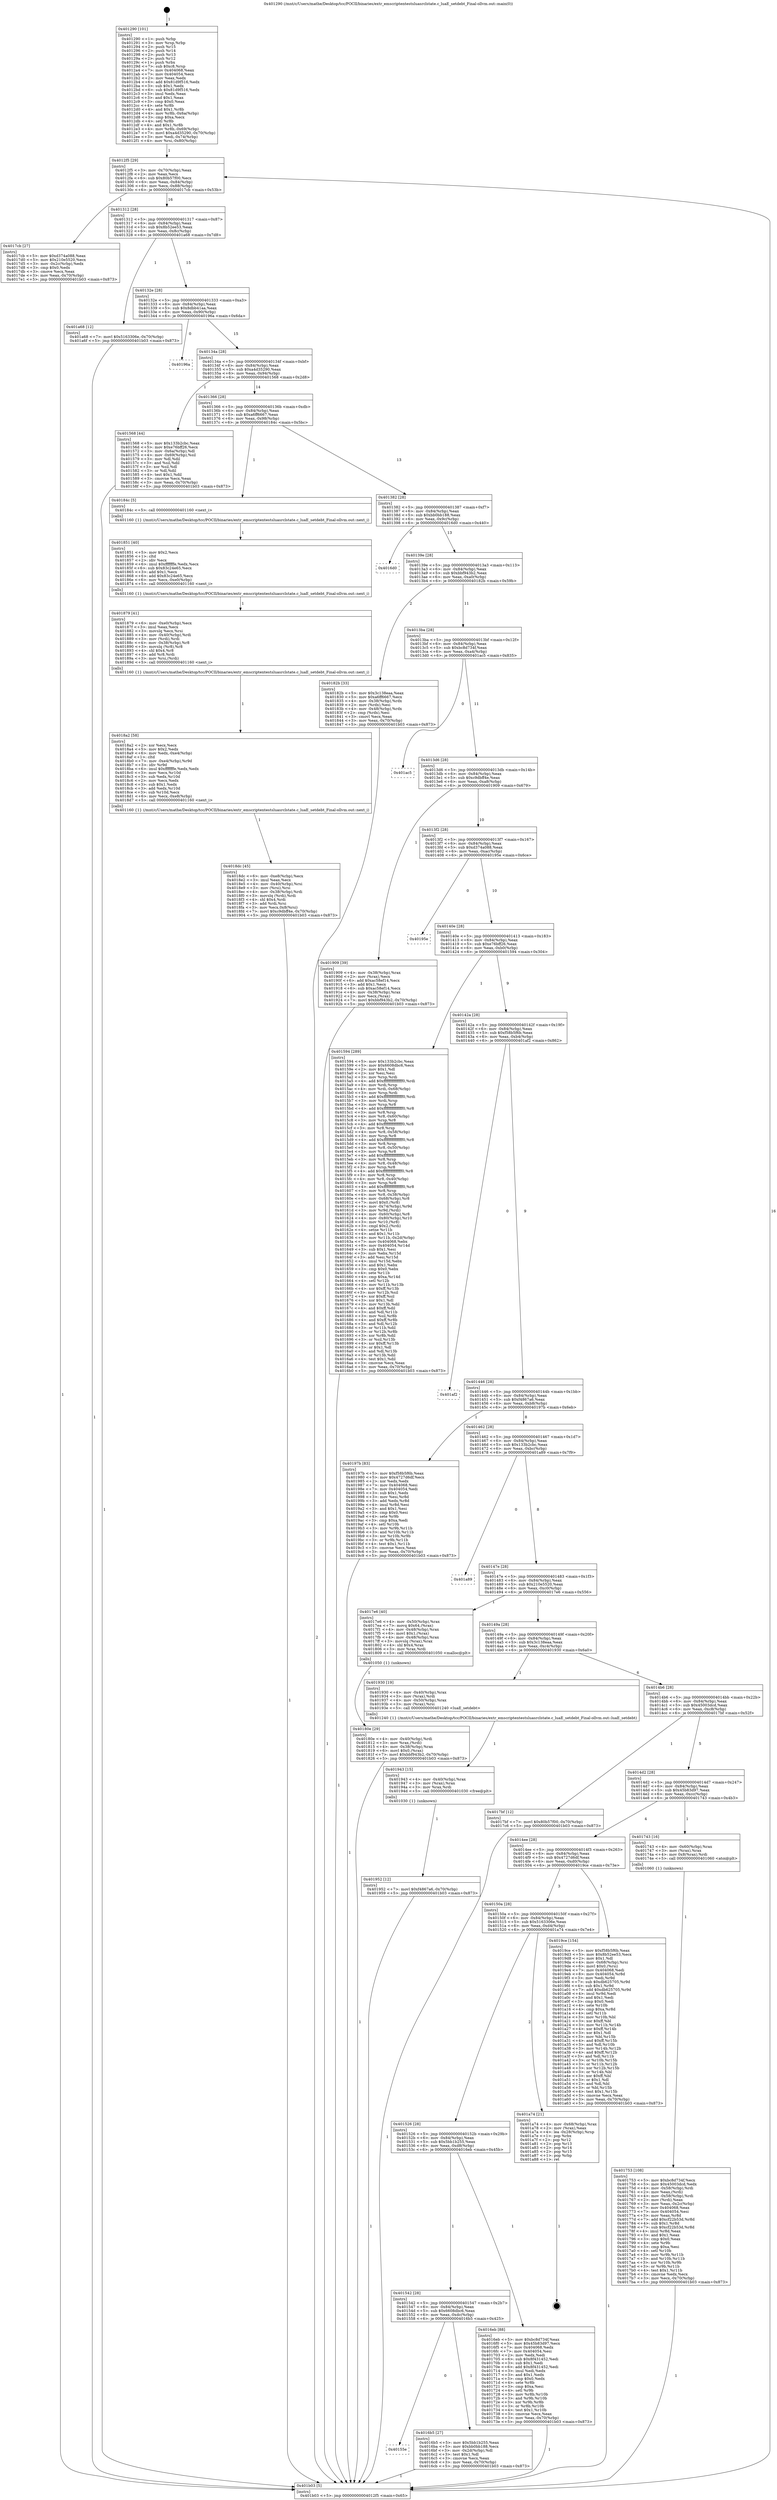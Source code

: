 digraph "0x401290" {
  label = "0x401290 (/mnt/c/Users/mathe/Desktop/tcc/POCII/binaries/extr_emscriptentestsluasrclstate.c_luaE_setdebt_Final-ollvm.out::main(0))"
  labelloc = "t"
  node[shape=record]

  Entry [label="",width=0.3,height=0.3,shape=circle,fillcolor=black,style=filled]
  "0x4012f5" [label="{
     0x4012f5 [29]\l
     | [instrs]\l
     &nbsp;&nbsp;0x4012f5 \<+3\>: mov -0x70(%rbp),%eax\l
     &nbsp;&nbsp;0x4012f8 \<+2\>: mov %eax,%ecx\l
     &nbsp;&nbsp;0x4012fa \<+6\>: sub $0x80b57f00,%ecx\l
     &nbsp;&nbsp;0x401300 \<+6\>: mov %eax,-0x84(%rbp)\l
     &nbsp;&nbsp;0x401306 \<+6\>: mov %ecx,-0x88(%rbp)\l
     &nbsp;&nbsp;0x40130c \<+6\>: je 00000000004017cb \<main+0x53b\>\l
  }"]
  "0x4017cb" [label="{
     0x4017cb [27]\l
     | [instrs]\l
     &nbsp;&nbsp;0x4017cb \<+5\>: mov $0xd374a088,%eax\l
     &nbsp;&nbsp;0x4017d0 \<+5\>: mov $0x210e5520,%ecx\l
     &nbsp;&nbsp;0x4017d5 \<+3\>: mov -0x2c(%rbp),%edx\l
     &nbsp;&nbsp;0x4017d8 \<+3\>: cmp $0x0,%edx\l
     &nbsp;&nbsp;0x4017db \<+3\>: cmove %ecx,%eax\l
     &nbsp;&nbsp;0x4017de \<+3\>: mov %eax,-0x70(%rbp)\l
     &nbsp;&nbsp;0x4017e1 \<+5\>: jmp 0000000000401b03 \<main+0x873\>\l
  }"]
  "0x401312" [label="{
     0x401312 [28]\l
     | [instrs]\l
     &nbsp;&nbsp;0x401312 \<+5\>: jmp 0000000000401317 \<main+0x87\>\l
     &nbsp;&nbsp;0x401317 \<+6\>: mov -0x84(%rbp),%eax\l
     &nbsp;&nbsp;0x40131d \<+5\>: sub $0x8b52ee53,%eax\l
     &nbsp;&nbsp;0x401322 \<+6\>: mov %eax,-0x8c(%rbp)\l
     &nbsp;&nbsp;0x401328 \<+6\>: je 0000000000401a68 \<main+0x7d8\>\l
  }"]
  Exit [label="",width=0.3,height=0.3,shape=circle,fillcolor=black,style=filled,peripheries=2]
  "0x401a68" [label="{
     0x401a68 [12]\l
     | [instrs]\l
     &nbsp;&nbsp;0x401a68 \<+7\>: movl $0x5163306e,-0x70(%rbp)\l
     &nbsp;&nbsp;0x401a6f \<+5\>: jmp 0000000000401b03 \<main+0x873\>\l
  }"]
  "0x40132e" [label="{
     0x40132e [28]\l
     | [instrs]\l
     &nbsp;&nbsp;0x40132e \<+5\>: jmp 0000000000401333 \<main+0xa3\>\l
     &nbsp;&nbsp;0x401333 \<+6\>: mov -0x84(%rbp),%eax\l
     &nbsp;&nbsp;0x401339 \<+5\>: sub $0x8dbb41aa,%eax\l
     &nbsp;&nbsp;0x40133e \<+6\>: mov %eax,-0x90(%rbp)\l
     &nbsp;&nbsp;0x401344 \<+6\>: je 000000000040196a \<main+0x6da\>\l
  }"]
  "0x401952" [label="{
     0x401952 [12]\l
     | [instrs]\l
     &nbsp;&nbsp;0x401952 \<+7\>: movl $0xf4867a6,-0x70(%rbp)\l
     &nbsp;&nbsp;0x401959 \<+5\>: jmp 0000000000401b03 \<main+0x873\>\l
  }"]
  "0x40196a" [label="{
     0x40196a\l
  }", style=dashed]
  "0x40134a" [label="{
     0x40134a [28]\l
     | [instrs]\l
     &nbsp;&nbsp;0x40134a \<+5\>: jmp 000000000040134f \<main+0xbf\>\l
     &nbsp;&nbsp;0x40134f \<+6\>: mov -0x84(%rbp),%eax\l
     &nbsp;&nbsp;0x401355 \<+5\>: sub $0xa4d35290,%eax\l
     &nbsp;&nbsp;0x40135a \<+6\>: mov %eax,-0x94(%rbp)\l
     &nbsp;&nbsp;0x401360 \<+6\>: je 0000000000401568 \<main+0x2d8\>\l
  }"]
  "0x401943" [label="{
     0x401943 [15]\l
     | [instrs]\l
     &nbsp;&nbsp;0x401943 \<+4\>: mov -0x40(%rbp),%rax\l
     &nbsp;&nbsp;0x401947 \<+3\>: mov (%rax),%rax\l
     &nbsp;&nbsp;0x40194a \<+3\>: mov %rax,%rdi\l
     &nbsp;&nbsp;0x40194d \<+5\>: call 0000000000401030 \<free@plt\>\l
     | [calls]\l
     &nbsp;&nbsp;0x401030 \{1\} (unknown)\l
  }"]
  "0x401568" [label="{
     0x401568 [44]\l
     | [instrs]\l
     &nbsp;&nbsp;0x401568 \<+5\>: mov $0x133b2cbc,%eax\l
     &nbsp;&nbsp;0x40156d \<+5\>: mov $0xe76bff26,%ecx\l
     &nbsp;&nbsp;0x401572 \<+3\>: mov -0x6a(%rbp),%dl\l
     &nbsp;&nbsp;0x401575 \<+4\>: mov -0x69(%rbp),%sil\l
     &nbsp;&nbsp;0x401579 \<+3\>: mov %dl,%dil\l
     &nbsp;&nbsp;0x40157c \<+3\>: and %sil,%dil\l
     &nbsp;&nbsp;0x40157f \<+3\>: xor %sil,%dl\l
     &nbsp;&nbsp;0x401582 \<+3\>: or %dl,%dil\l
     &nbsp;&nbsp;0x401585 \<+4\>: test $0x1,%dil\l
     &nbsp;&nbsp;0x401589 \<+3\>: cmovne %ecx,%eax\l
     &nbsp;&nbsp;0x40158c \<+3\>: mov %eax,-0x70(%rbp)\l
     &nbsp;&nbsp;0x40158f \<+5\>: jmp 0000000000401b03 \<main+0x873\>\l
  }"]
  "0x401366" [label="{
     0x401366 [28]\l
     | [instrs]\l
     &nbsp;&nbsp;0x401366 \<+5\>: jmp 000000000040136b \<main+0xdb\>\l
     &nbsp;&nbsp;0x40136b \<+6\>: mov -0x84(%rbp),%eax\l
     &nbsp;&nbsp;0x401371 \<+5\>: sub $0xa6ff6667,%eax\l
     &nbsp;&nbsp;0x401376 \<+6\>: mov %eax,-0x98(%rbp)\l
     &nbsp;&nbsp;0x40137c \<+6\>: je 000000000040184c \<main+0x5bc\>\l
  }"]
  "0x401b03" [label="{
     0x401b03 [5]\l
     | [instrs]\l
     &nbsp;&nbsp;0x401b03 \<+5\>: jmp 00000000004012f5 \<main+0x65\>\l
  }"]
  "0x401290" [label="{
     0x401290 [101]\l
     | [instrs]\l
     &nbsp;&nbsp;0x401290 \<+1\>: push %rbp\l
     &nbsp;&nbsp;0x401291 \<+3\>: mov %rsp,%rbp\l
     &nbsp;&nbsp;0x401294 \<+2\>: push %r15\l
     &nbsp;&nbsp;0x401296 \<+2\>: push %r14\l
     &nbsp;&nbsp;0x401298 \<+2\>: push %r13\l
     &nbsp;&nbsp;0x40129a \<+2\>: push %r12\l
     &nbsp;&nbsp;0x40129c \<+1\>: push %rbx\l
     &nbsp;&nbsp;0x40129d \<+7\>: sub $0xc8,%rsp\l
     &nbsp;&nbsp;0x4012a4 \<+7\>: mov 0x404068,%eax\l
     &nbsp;&nbsp;0x4012ab \<+7\>: mov 0x404054,%ecx\l
     &nbsp;&nbsp;0x4012b2 \<+2\>: mov %eax,%edx\l
     &nbsp;&nbsp;0x4012b4 \<+6\>: add $0x81d9f516,%edx\l
     &nbsp;&nbsp;0x4012ba \<+3\>: sub $0x1,%edx\l
     &nbsp;&nbsp;0x4012bd \<+6\>: sub $0x81d9f516,%edx\l
     &nbsp;&nbsp;0x4012c3 \<+3\>: imul %edx,%eax\l
     &nbsp;&nbsp;0x4012c6 \<+3\>: and $0x1,%eax\l
     &nbsp;&nbsp;0x4012c9 \<+3\>: cmp $0x0,%eax\l
     &nbsp;&nbsp;0x4012cc \<+4\>: sete %r8b\l
     &nbsp;&nbsp;0x4012d0 \<+4\>: and $0x1,%r8b\l
     &nbsp;&nbsp;0x4012d4 \<+4\>: mov %r8b,-0x6a(%rbp)\l
     &nbsp;&nbsp;0x4012d8 \<+3\>: cmp $0xa,%ecx\l
     &nbsp;&nbsp;0x4012db \<+4\>: setl %r8b\l
     &nbsp;&nbsp;0x4012df \<+4\>: and $0x1,%r8b\l
     &nbsp;&nbsp;0x4012e3 \<+4\>: mov %r8b,-0x69(%rbp)\l
     &nbsp;&nbsp;0x4012e7 \<+7\>: movl $0xa4d35290,-0x70(%rbp)\l
     &nbsp;&nbsp;0x4012ee \<+3\>: mov %edi,-0x74(%rbp)\l
     &nbsp;&nbsp;0x4012f1 \<+4\>: mov %rsi,-0x80(%rbp)\l
  }"]
  "0x4018dc" [label="{
     0x4018dc [45]\l
     | [instrs]\l
     &nbsp;&nbsp;0x4018dc \<+6\>: mov -0xe8(%rbp),%ecx\l
     &nbsp;&nbsp;0x4018e2 \<+3\>: imul %eax,%ecx\l
     &nbsp;&nbsp;0x4018e5 \<+4\>: mov -0x40(%rbp),%rsi\l
     &nbsp;&nbsp;0x4018e9 \<+3\>: mov (%rsi),%rsi\l
     &nbsp;&nbsp;0x4018ec \<+4\>: mov -0x38(%rbp),%rdi\l
     &nbsp;&nbsp;0x4018f0 \<+3\>: movslq (%rdi),%rdi\l
     &nbsp;&nbsp;0x4018f3 \<+4\>: shl $0x4,%rdi\l
     &nbsp;&nbsp;0x4018f7 \<+3\>: add %rdi,%rsi\l
     &nbsp;&nbsp;0x4018fa \<+3\>: mov %ecx,0x8(%rsi)\l
     &nbsp;&nbsp;0x4018fd \<+7\>: movl $0xc9dbff4e,-0x70(%rbp)\l
     &nbsp;&nbsp;0x401904 \<+5\>: jmp 0000000000401b03 \<main+0x873\>\l
  }"]
  "0x40184c" [label="{
     0x40184c [5]\l
     | [instrs]\l
     &nbsp;&nbsp;0x40184c \<+5\>: call 0000000000401160 \<next_i\>\l
     | [calls]\l
     &nbsp;&nbsp;0x401160 \{1\} (/mnt/c/Users/mathe/Desktop/tcc/POCII/binaries/extr_emscriptentestsluasrclstate.c_luaE_setdebt_Final-ollvm.out::next_i)\l
  }"]
  "0x401382" [label="{
     0x401382 [28]\l
     | [instrs]\l
     &nbsp;&nbsp;0x401382 \<+5\>: jmp 0000000000401387 \<main+0xf7\>\l
     &nbsp;&nbsp;0x401387 \<+6\>: mov -0x84(%rbp),%eax\l
     &nbsp;&nbsp;0x40138d \<+5\>: sub $0xbb0bb188,%eax\l
     &nbsp;&nbsp;0x401392 \<+6\>: mov %eax,-0x9c(%rbp)\l
     &nbsp;&nbsp;0x401398 \<+6\>: je 00000000004016d0 \<main+0x440\>\l
  }"]
  "0x4018a2" [label="{
     0x4018a2 [58]\l
     | [instrs]\l
     &nbsp;&nbsp;0x4018a2 \<+2\>: xor %ecx,%ecx\l
     &nbsp;&nbsp;0x4018a4 \<+5\>: mov $0x2,%edx\l
     &nbsp;&nbsp;0x4018a9 \<+6\>: mov %edx,-0xe4(%rbp)\l
     &nbsp;&nbsp;0x4018af \<+1\>: cltd\l
     &nbsp;&nbsp;0x4018b0 \<+7\>: mov -0xe4(%rbp),%r9d\l
     &nbsp;&nbsp;0x4018b7 \<+3\>: idiv %r9d\l
     &nbsp;&nbsp;0x4018ba \<+6\>: imul $0xfffffffe,%edx,%edx\l
     &nbsp;&nbsp;0x4018c0 \<+3\>: mov %ecx,%r10d\l
     &nbsp;&nbsp;0x4018c3 \<+3\>: sub %edx,%r10d\l
     &nbsp;&nbsp;0x4018c6 \<+2\>: mov %ecx,%edx\l
     &nbsp;&nbsp;0x4018c8 \<+3\>: sub $0x1,%edx\l
     &nbsp;&nbsp;0x4018cb \<+3\>: add %edx,%r10d\l
     &nbsp;&nbsp;0x4018ce \<+3\>: sub %r10d,%ecx\l
     &nbsp;&nbsp;0x4018d1 \<+6\>: mov %ecx,-0xe8(%rbp)\l
     &nbsp;&nbsp;0x4018d7 \<+5\>: call 0000000000401160 \<next_i\>\l
     | [calls]\l
     &nbsp;&nbsp;0x401160 \{1\} (/mnt/c/Users/mathe/Desktop/tcc/POCII/binaries/extr_emscriptentestsluasrclstate.c_luaE_setdebt_Final-ollvm.out::next_i)\l
  }"]
  "0x4016d0" [label="{
     0x4016d0\l
  }", style=dashed]
  "0x40139e" [label="{
     0x40139e [28]\l
     | [instrs]\l
     &nbsp;&nbsp;0x40139e \<+5\>: jmp 00000000004013a3 \<main+0x113\>\l
     &nbsp;&nbsp;0x4013a3 \<+6\>: mov -0x84(%rbp),%eax\l
     &nbsp;&nbsp;0x4013a9 \<+5\>: sub $0xbbf943b2,%eax\l
     &nbsp;&nbsp;0x4013ae \<+6\>: mov %eax,-0xa0(%rbp)\l
     &nbsp;&nbsp;0x4013b4 \<+6\>: je 000000000040182b \<main+0x59b\>\l
  }"]
  "0x401879" [label="{
     0x401879 [41]\l
     | [instrs]\l
     &nbsp;&nbsp;0x401879 \<+6\>: mov -0xe0(%rbp),%ecx\l
     &nbsp;&nbsp;0x40187f \<+3\>: imul %eax,%ecx\l
     &nbsp;&nbsp;0x401882 \<+3\>: movslq %ecx,%rsi\l
     &nbsp;&nbsp;0x401885 \<+4\>: mov -0x40(%rbp),%rdi\l
     &nbsp;&nbsp;0x401889 \<+3\>: mov (%rdi),%rdi\l
     &nbsp;&nbsp;0x40188c \<+4\>: mov -0x38(%rbp),%r8\l
     &nbsp;&nbsp;0x401890 \<+3\>: movslq (%r8),%r8\l
     &nbsp;&nbsp;0x401893 \<+4\>: shl $0x4,%r8\l
     &nbsp;&nbsp;0x401897 \<+3\>: add %r8,%rdi\l
     &nbsp;&nbsp;0x40189a \<+3\>: mov %rsi,(%rdi)\l
     &nbsp;&nbsp;0x40189d \<+5\>: call 0000000000401160 \<next_i\>\l
     | [calls]\l
     &nbsp;&nbsp;0x401160 \{1\} (/mnt/c/Users/mathe/Desktop/tcc/POCII/binaries/extr_emscriptentestsluasrclstate.c_luaE_setdebt_Final-ollvm.out::next_i)\l
  }"]
  "0x40182b" [label="{
     0x40182b [33]\l
     | [instrs]\l
     &nbsp;&nbsp;0x40182b \<+5\>: mov $0x3c138eaa,%eax\l
     &nbsp;&nbsp;0x401830 \<+5\>: mov $0xa6ff6667,%ecx\l
     &nbsp;&nbsp;0x401835 \<+4\>: mov -0x38(%rbp),%rdx\l
     &nbsp;&nbsp;0x401839 \<+2\>: mov (%rdx),%esi\l
     &nbsp;&nbsp;0x40183b \<+4\>: mov -0x48(%rbp),%rdx\l
     &nbsp;&nbsp;0x40183f \<+2\>: cmp (%rdx),%esi\l
     &nbsp;&nbsp;0x401841 \<+3\>: cmovl %ecx,%eax\l
     &nbsp;&nbsp;0x401844 \<+3\>: mov %eax,-0x70(%rbp)\l
     &nbsp;&nbsp;0x401847 \<+5\>: jmp 0000000000401b03 \<main+0x873\>\l
  }"]
  "0x4013ba" [label="{
     0x4013ba [28]\l
     | [instrs]\l
     &nbsp;&nbsp;0x4013ba \<+5\>: jmp 00000000004013bf \<main+0x12f\>\l
     &nbsp;&nbsp;0x4013bf \<+6\>: mov -0x84(%rbp),%eax\l
     &nbsp;&nbsp;0x4013c5 \<+5\>: sub $0xbc8d734f,%eax\l
     &nbsp;&nbsp;0x4013ca \<+6\>: mov %eax,-0xa4(%rbp)\l
     &nbsp;&nbsp;0x4013d0 \<+6\>: je 0000000000401ac5 \<main+0x835\>\l
  }"]
  "0x401851" [label="{
     0x401851 [40]\l
     | [instrs]\l
     &nbsp;&nbsp;0x401851 \<+5\>: mov $0x2,%ecx\l
     &nbsp;&nbsp;0x401856 \<+1\>: cltd\l
     &nbsp;&nbsp;0x401857 \<+2\>: idiv %ecx\l
     &nbsp;&nbsp;0x401859 \<+6\>: imul $0xfffffffe,%edx,%ecx\l
     &nbsp;&nbsp;0x40185f \<+6\>: sub $0x83c24e65,%ecx\l
     &nbsp;&nbsp;0x401865 \<+3\>: add $0x1,%ecx\l
     &nbsp;&nbsp;0x401868 \<+6\>: add $0x83c24e65,%ecx\l
     &nbsp;&nbsp;0x40186e \<+6\>: mov %ecx,-0xe0(%rbp)\l
     &nbsp;&nbsp;0x401874 \<+5\>: call 0000000000401160 \<next_i\>\l
     | [calls]\l
     &nbsp;&nbsp;0x401160 \{1\} (/mnt/c/Users/mathe/Desktop/tcc/POCII/binaries/extr_emscriptentestsluasrclstate.c_luaE_setdebt_Final-ollvm.out::next_i)\l
  }"]
  "0x401ac5" [label="{
     0x401ac5\l
  }", style=dashed]
  "0x4013d6" [label="{
     0x4013d6 [28]\l
     | [instrs]\l
     &nbsp;&nbsp;0x4013d6 \<+5\>: jmp 00000000004013db \<main+0x14b\>\l
     &nbsp;&nbsp;0x4013db \<+6\>: mov -0x84(%rbp),%eax\l
     &nbsp;&nbsp;0x4013e1 \<+5\>: sub $0xc9dbff4e,%eax\l
     &nbsp;&nbsp;0x4013e6 \<+6\>: mov %eax,-0xa8(%rbp)\l
     &nbsp;&nbsp;0x4013ec \<+6\>: je 0000000000401909 \<main+0x679\>\l
  }"]
  "0x40180e" [label="{
     0x40180e [29]\l
     | [instrs]\l
     &nbsp;&nbsp;0x40180e \<+4\>: mov -0x40(%rbp),%rdi\l
     &nbsp;&nbsp;0x401812 \<+3\>: mov %rax,(%rdi)\l
     &nbsp;&nbsp;0x401815 \<+4\>: mov -0x38(%rbp),%rax\l
     &nbsp;&nbsp;0x401819 \<+6\>: movl $0x0,(%rax)\l
     &nbsp;&nbsp;0x40181f \<+7\>: movl $0xbbf943b2,-0x70(%rbp)\l
     &nbsp;&nbsp;0x401826 \<+5\>: jmp 0000000000401b03 \<main+0x873\>\l
  }"]
  "0x401909" [label="{
     0x401909 [39]\l
     | [instrs]\l
     &nbsp;&nbsp;0x401909 \<+4\>: mov -0x38(%rbp),%rax\l
     &nbsp;&nbsp;0x40190d \<+2\>: mov (%rax),%ecx\l
     &nbsp;&nbsp;0x40190f \<+6\>: add $0xac58ef14,%ecx\l
     &nbsp;&nbsp;0x401915 \<+3\>: add $0x1,%ecx\l
     &nbsp;&nbsp;0x401918 \<+6\>: sub $0xac58ef14,%ecx\l
     &nbsp;&nbsp;0x40191e \<+4\>: mov -0x38(%rbp),%rax\l
     &nbsp;&nbsp;0x401922 \<+2\>: mov %ecx,(%rax)\l
     &nbsp;&nbsp;0x401924 \<+7\>: movl $0xbbf943b2,-0x70(%rbp)\l
     &nbsp;&nbsp;0x40192b \<+5\>: jmp 0000000000401b03 \<main+0x873\>\l
  }"]
  "0x4013f2" [label="{
     0x4013f2 [28]\l
     | [instrs]\l
     &nbsp;&nbsp;0x4013f2 \<+5\>: jmp 00000000004013f7 \<main+0x167\>\l
     &nbsp;&nbsp;0x4013f7 \<+6\>: mov -0x84(%rbp),%eax\l
     &nbsp;&nbsp;0x4013fd \<+5\>: sub $0xd374a088,%eax\l
     &nbsp;&nbsp;0x401402 \<+6\>: mov %eax,-0xac(%rbp)\l
     &nbsp;&nbsp;0x401408 \<+6\>: je 000000000040195e \<main+0x6ce\>\l
  }"]
  "0x401753" [label="{
     0x401753 [108]\l
     | [instrs]\l
     &nbsp;&nbsp;0x401753 \<+5\>: mov $0xbc8d734f,%ecx\l
     &nbsp;&nbsp;0x401758 \<+5\>: mov $0x45003dcd,%edx\l
     &nbsp;&nbsp;0x40175d \<+4\>: mov -0x58(%rbp),%rdi\l
     &nbsp;&nbsp;0x401761 \<+2\>: mov %eax,(%rdi)\l
     &nbsp;&nbsp;0x401763 \<+4\>: mov -0x58(%rbp),%rdi\l
     &nbsp;&nbsp;0x401767 \<+2\>: mov (%rdi),%eax\l
     &nbsp;&nbsp;0x401769 \<+3\>: mov %eax,-0x2c(%rbp)\l
     &nbsp;&nbsp;0x40176c \<+7\>: mov 0x404068,%eax\l
     &nbsp;&nbsp;0x401773 \<+7\>: mov 0x404054,%esi\l
     &nbsp;&nbsp;0x40177a \<+3\>: mov %eax,%r8d\l
     &nbsp;&nbsp;0x40177d \<+7\>: add $0xcf22b53d,%r8d\l
     &nbsp;&nbsp;0x401784 \<+4\>: sub $0x1,%r8d\l
     &nbsp;&nbsp;0x401788 \<+7\>: sub $0xcf22b53d,%r8d\l
     &nbsp;&nbsp;0x40178f \<+4\>: imul %r8d,%eax\l
     &nbsp;&nbsp;0x401793 \<+3\>: and $0x1,%eax\l
     &nbsp;&nbsp;0x401796 \<+3\>: cmp $0x0,%eax\l
     &nbsp;&nbsp;0x401799 \<+4\>: sete %r9b\l
     &nbsp;&nbsp;0x40179d \<+3\>: cmp $0xa,%esi\l
     &nbsp;&nbsp;0x4017a0 \<+4\>: setl %r10b\l
     &nbsp;&nbsp;0x4017a4 \<+3\>: mov %r9b,%r11b\l
     &nbsp;&nbsp;0x4017a7 \<+3\>: and %r10b,%r11b\l
     &nbsp;&nbsp;0x4017aa \<+3\>: xor %r10b,%r9b\l
     &nbsp;&nbsp;0x4017ad \<+3\>: or %r9b,%r11b\l
     &nbsp;&nbsp;0x4017b0 \<+4\>: test $0x1,%r11b\l
     &nbsp;&nbsp;0x4017b4 \<+3\>: cmovne %edx,%ecx\l
     &nbsp;&nbsp;0x4017b7 \<+3\>: mov %ecx,-0x70(%rbp)\l
     &nbsp;&nbsp;0x4017ba \<+5\>: jmp 0000000000401b03 \<main+0x873\>\l
  }"]
  "0x40195e" [label="{
     0x40195e\l
  }", style=dashed]
  "0x40140e" [label="{
     0x40140e [28]\l
     | [instrs]\l
     &nbsp;&nbsp;0x40140e \<+5\>: jmp 0000000000401413 \<main+0x183\>\l
     &nbsp;&nbsp;0x401413 \<+6\>: mov -0x84(%rbp),%eax\l
     &nbsp;&nbsp;0x401419 \<+5\>: sub $0xe76bff26,%eax\l
     &nbsp;&nbsp;0x40141e \<+6\>: mov %eax,-0xb0(%rbp)\l
     &nbsp;&nbsp;0x401424 \<+6\>: je 0000000000401594 \<main+0x304\>\l
  }"]
  "0x40155e" [label="{
     0x40155e\l
  }", style=dashed]
  "0x401594" [label="{
     0x401594 [289]\l
     | [instrs]\l
     &nbsp;&nbsp;0x401594 \<+5\>: mov $0x133b2cbc,%eax\l
     &nbsp;&nbsp;0x401599 \<+5\>: mov $0x6608dbc6,%ecx\l
     &nbsp;&nbsp;0x40159e \<+2\>: mov $0x1,%dl\l
     &nbsp;&nbsp;0x4015a0 \<+2\>: xor %esi,%esi\l
     &nbsp;&nbsp;0x4015a2 \<+3\>: mov %rsp,%rdi\l
     &nbsp;&nbsp;0x4015a5 \<+4\>: add $0xfffffffffffffff0,%rdi\l
     &nbsp;&nbsp;0x4015a9 \<+3\>: mov %rdi,%rsp\l
     &nbsp;&nbsp;0x4015ac \<+4\>: mov %rdi,-0x68(%rbp)\l
     &nbsp;&nbsp;0x4015b0 \<+3\>: mov %rsp,%rdi\l
     &nbsp;&nbsp;0x4015b3 \<+4\>: add $0xfffffffffffffff0,%rdi\l
     &nbsp;&nbsp;0x4015b7 \<+3\>: mov %rdi,%rsp\l
     &nbsp;&nbsp;0x4015ba \<+3\>: mov %rsp,%r8\l
     &nbsp;&nbsp;0x4015bd \<+4\>: add $0xfffffffffffffff0,%r8\l
     &nbsp;&nbsp;0x4015c1 \<+3\>: mov %r8,%rsp\l
     &nbsp;&nbsp;0x4015c4 \<+4\>: mov %r8,-0x60(%rbp)\l
     &nbsp;&nbsp;0x4015c8 \<+3\>: mov %rsp,%r8\l
     &nbsp;&nbsp;0x4015cb \<+4\>: add $0xfffffffffffffff0,%r8\l
     &nbsp;&nbsp;0x4015cf \<+3\>: mov %r8,%rsp\l
     &nbsp;&nbsp;0x4015d2 \<+4\>: mov %r8,-0x58(%rbp)\l
     &nbsp;&nbsp;0x4015d6 \<+3\>: mov %rsp,%r8\l
     &nbsp;&nbsp;0x4015d9 \<+4\>: add $0xfffffffffffffff0,%r8\l
     &nbsp;&nbsp;0x4015dd \<+3\>: mov %r8,%rsp\l
     &nbsp;&nbsp;0x4015e0 \<+4\>: mov %r8,-0x50(%rbp)\l
     &nbsp;&nbsp;0x4015e4 \<+3\>: mov %rsp,%r8\l
     &nbsp;&nbsp;0x4015e7 \<+4\>: add $0xfffffffffffffff0,%r8\l
     &nbsp;&nbsp;0x4015eb \<+3\>: mov %r8,%rsp\l
     &nbsp;&nbsp;0x4015ee \<+4\>: mov %r8,-0x48(%rbp)\l
     &nbsp;&nbsp;0x4015f2 \<+3\>: mov %rsp,%r8\l
     &nbsp;&nbsp;0x4015f5 \<+4\>: add $0xfffffffffffffff0,%r8\l
     &nbsp;&nbsp;0x4015f9 \<+3\>: mov %r8,%rsp\l
     &nbsp;&nbsp;0x4015fc \<+4\>: mov %r8,-0x40(%rbp)\l
     &nbsp;&nbsp;0x401600 \<+3\>: mov %rsp,%r8\l
     &nbsp;&nbsp;0x401603 \<+4\>: add $0xfffffffffffffff0,%r8\l
     &nbsp;&nbsp;0x401607 \<+3\>: mov %r8,%rsp\l
     &nbsp;&nbsp;0x40160a \<+4\>: mov %r8,-0x38(%rbp)\l
     &nbsp;&nbsp;0x40160e \<+4\>: mov -0x68(%rbp),%r8\l
     &nbsp;&nbsp;0x401612 \<+7\>: movl $0x0,(%r8)\l
     &nbsp;&nbsp;0x401619 \<+4\>: mov -0x74(%rbp),%r9d\l
     &nbsp;&nbsp;0x40161d \<+3\>: mov %r9d,(%rdi)\l
     &nbsp;&nbsp;0x401620 \<+4\>: mov -0x60(%rbp),%r8\l
     &nbsp;&nbsp;0x401624 \<+4\>: mov -0x80(%rbp),%r10\l
     &nbsp;&nbsp;0x401628 \<+3\>: mov %r10,(%r8)\l
     &nbsp;&nbsp;0x40162b \<+3\>: cmpl $0x2,(%rdi)\l
     &nbsp;&nbsp;0x40162e \<+4\>: setne %r11b\l
     &nbsp;&nbsp;0x401632 \<+4\>: and $0x1,%r11b\l
     &nbsp;&nbsp;0x401636 \<+4\>: mov %r11b,-0x2d(%rbp)\l
     &nbsp;&nbsp;0x40163a \<+7\>: mov 0x404068,%ebx\l
     &nbsp;&nbsp;0x401641 \<+8\>: mov 0x404054,%r14d\l
     &nbsp;&nbsp;0x401649 \<+3\>: sub $0x1,%esi\l
     &nbsp;&nbsp;0x40164c \<+3\>: mov %ebx,%r15d\l
     &nbsp;&nbsp;0x40164f \<+3\>: add %esi,%r15d\l
     &nbsp;&nbsp;0x401652 \<+4\>: imul %r15d,%ebx\l
     &nbsp;&nbsp;0x401656 \<+3\>: and $0x1,%ebx\l
     &nbsp;&nbsp;0x401659 \<+3\>: cmp $0x0,%ebx\l
     &nbsp;&nbsp;0x40165c \<+4\>: sete %r11b\l
     &nbsp;&nbsp;0x401660 \<+4\>: cmp $0xa,%r14d\l
     &nbsp;&nbsp;0x401664 \<+4\>: setl %r12b\l
     &nbsp;&nbsp;0x401668 \<+3\>: mov %r11b,%r13b\l
     &nbsp;&nbsp;0x40166b \<+4\>: xor $0xff,%r13b\l
     &nbsp;&nbsp;0x40166f \<+3\>: mov %r12b,%sil\l
     &nbsp;&nbsp;0x401672 \<+4\>: xor $0xff,%sil\l
     &nbsp;&nbsp;0x401676 \<+3\>: xor $0x1,%dl\l
     &nbsp;&nbsp;0x401679 \<+3\>: mov %r13b,%dil\l
     &nbsp;&nbsp;0x40167c \<+4\>: and $0xff,%dil\l
     &nbsp;&nbsp;0x401680 \<+3\>: and %dl,%r11b\l
     &nbsp;&nbsp;0x401683 \<+3\>: mov %sil,%r8b\l
     &nbsp;&nbsp;0x401686 \<+4\>: and $0xff,%r8b\l
     &nbsp;&nbsp;0x40168a \<+3\>: and %dl,%r12b\l
     &nbsp;&nbsp;0x40168d \<+3\>: or %r11b,%dil\l
     &nbsp;&nbsp;0x401690 \<+3\>: or %r12b,%r8b\l
     &nbsp;&nbsp;0x401693 \<+3\>: xor %r8b,%dil\l
     &nbsp;&nbsp;0x401696 \<+3\>: or %sil,%r13b\l
     &nbsp;&nbsp;0x401699 \<+4\>: xor $0xff,%r13b\l
     &nbsp;&nbsp;0x40169d \<+3\>: or $0x1,%dl\l
     &nbsp;&nbsp;0x4016a0 \<+3\>: and %dl,%r13b\l
     &nbsp;&nbsp;0x4016a3 \<+3\>: or %r13b,%dil\l
     &nbsp;&nbsp;0x4016a6 \<+4\>: test $0x1,%dil\l
     &nbsp;&nbsp;0x4016aa \<+3\>: cmovne %ecx,%eax\l
     &nbsp;&nbsp;0x4016ad \<+3\>: mov %eax,-0x70(%rbp)\l
     &nbsp;&nbsp;0x4016b0 \<+5\>: jmp 0000000000401b03 \<main+0x873\>\l
  }"]
  "0x40142a" [label="{
     0x40142a [28]\l
     | [instrs]\l
     &nbsp;&nbsp;0x40142a \<+5\>: jmp 000000000040142f \<main+0x19f\>\l
     &nbsp;&nbsp;0x40142f \<+6\>: mov -0x84(%rbp),%eax\l
     &nbsp;&nbsp;0x401435 \<+5\>: sub $0xf58b5f6b,%eax\l
     &nbsp;&nbsp;0x40143a \<+6\>: mov %eax,-0xb4(%rbp)\l
     &nbsp;&nbsp;0x401440 \<+6\>: je 0000000000401af2 \<main+0x862\>\l
  }"]
  "0x4016b5" [label="{
     0x4016b5 [27]\l
     | [instrs]\l
     &nbsp;&nbsp;0x4016b5 \<+5\>: mov $0x5bb1b255,%eax\l
     &nbsp;&nbsp;0x4016ba \<+5\>: mov $0xbb0bb188,%ecx\l
     &nbsp;&nbsp;0x4016bf \<+3\>: mov -0x2d(%rbp),%dl\l
     &nbsp;&nbsp;0x4016c2 \<+3\>: test $0x1,%dl\l
     &nbsp;&nbsp;0x4016c5 \<+3\>: cmovne %ecx,%eax\l
     &nbsp;&nbsp;0x4016c8 \<+3\>: mov %eax,-0x70(%rbp)\l
     &nbsp;&nbsp;0x4016cb \<+5\>: jmp 0000000000401b03 \<main+0x873\>\l
  }"]
  "0x401542" [label="{
     0x401542 [28]\l
     | [instrs]\l
     &nbsp;&nbsp;0x401542 \<+5\>: jmp 0000000000401547 \<main+0x2b7\>\l
     &nbsp;&nbsp;0x401547 \<+6\>: mov -0x84(%rbp),%eax\l
     &nbsp;&nbsp;0x40154d \<+5\>: sub $0x6608dbc6,%eax\l
     &nbsp;&nbsp;0x401552 \<+6\>: mov %eax,-0xdc(%rbp)\l
     &nbsp;&nbsp;0x401558 \<+6\>: je 00000000004016b5 \<main+0x425\>\l
  }"]
  "0x401af2" [label="{
     0x401af2\l
  }", style=dashed]
  "0x401446" [label="{
     0x401446 [28]\l
     | [instrs]\l
     &nbsp;&nbsp;0x401446 \<+5\>: jmp 000000000040144b \<main+0x1bb\>\l
     &nbsp;&nbsp;0x40144b \<+6\>: mov -0x84(%rbp),%eax\l
     &nbsp;&nbsp;0x401451 \<+5\>: sub $0xf4867a6,%eax\l
     &nbsp;&nbsp;0x401456 \<+6\>: mov %eax,-0xb8(%rbp)\l
     &nbsp;&nbsp;0x40145c \<+6\>: je 000000000040197b \<main+0x6eb\>\l
  }"]
  "0x4016eb" [label="{
     0x4016eb [88]\l
     | [instrs]\l
     &nbsp;&nbsp;0x4016eb \<+5\>: mov $0xbc8d734f,%eax\l
     &nbsp;&nbsp;0x4016f0 \<+5\>: mov $0x45b83d97,%ecx\l
     &nbsp;&nbsp;0x4016f5 \<+7\>: mov 0x404068,%edx\l
     &nbsp;&nbsp;0x4016fc \<+7\>: mov 0x404054,%esi\l
     &nbsp;&nbsp;0x401703 \<+2\>: mov %edx,%edi\l
     &nbsp;&nbsp;0x401705 \<+6\>: sub $0x8f431452,%edi\l
     &nbsp;&nbsp;0x40170b \<+3\>: sub $0x1,%edi\l
     &nbsp;&nbsp;0x40170e \<+6\>: add $0x8f431452,%edi\l
     &nbsp;&nbsp;0x401714 \<+3\>: imul %edi,%edx\l
     &nbsp;&nbsp;0x401717 \<+3\>: and $0x1,%edx\l
     &nbsp;&nbsp;0x40171a \<+3\>: cmp $0x0,%edx\l
     &nbsp;&nbsp;0x40171d \<+4\>: sete %r8b\l
     &nbsp;&nbsp;0x401721 \<+3\>: cmp $0xa,%esi\l
     &nbsp;&nbsp;0x401724 \<+4\>: setl %r9b\l
     &nbsp;&nbsp;0x401728 \<+3\>: mov %r8b,%r10b\l
     &nbsp;&nbsp;0x40172b \<+3\>: and %r9b,%r10b\l
     &nbsp;&nbsp;0x40172e \<+3\>: xor %r9b,%r8b\l
     &nbsp;&nbsp;0x401731 \<+3\>: or %r8b,%r10b\l
     &nbsp;&nbsp;0x401734 \<+4\>: test $0x1,%r10b\l
     &nbsp;&nbsp;0x401738 \<+3\>: cmovne %ecx,%eax\l
     &nbsp;&nbsp;0x40173b \<+3\>: mov %eax,-0x70(%rbp)\l
     &nbsp;&nbsp;0x40173e \<+5\>: jmp 0000000000401b03 \<main+0x873\>\l
  }"]
  "0x40197b" [label="{
     0x40197b [83]\l
     | [instrs]\l
     &nbsp;&nbsp;0x40197b \<+5\>: mov $0xf58b5f6b,%eax\l
     &nbsp;&nbsp;0x401980 \<+5\>: mov $0x4727d6df,%ecx\l
     &nbsp;&nbsp;0x401985 \<+2\>: xor %edx,%edx\l
     &nbsp;&nbsp;0x401987 \<+7\>: mov 0x404068,%esi\l
     &nbsp;&nbsp;0x40198e \<+7\>: mov 0x404054,%edi\l
     &nbsp;&nbsp;0x401995 \<+3\>: sub $0x1,%edx\l
     &nbsp;&nbsp;0x401998 \<+3\>: mov %esi,%r8d\l
     &nbsp;&nbsp;0x40199b \<+3\>: add %edx,%r8d\l
     &nbsp;&nbsp;0x40199e \<+4\>: imul %r8d,%esi\l
     &nbsp;&nbsp;0x4019a2 \<+3\>: and $0x1,%esi\l
     &nbsp;&nbsp;0x4019a5 \<+3\>: cmp $0x0,%esi\l
     &nbsp;&nbsp;0x4019a8 \<+4\>: sete %r9b\l
     &nbsp;&nbsp;0x4019ac \<+3\>: cmp $0xa,%edi\l
     &nbsp;&nbsp;0x4019af \<+4\>: setl %r10b\l
     &nbsp;&nbsp;0x4019b3 \<+3\>: mov %r9b,%r11b\l
     &nbsp;&nbsp;0x4019b6 \<+3\>: and %r10b,%r11b\l
     &nbsp;&nbsp;0x4019b9 \<+3\>: xor %r10b,%r9b\l
     &nbsp;&nbsp;0x4019bc \<+3\>: or %r9b,%r11b\l
     &nbsp;&nbsp;0x4019bf \<+4\>: test $0x1,%r11b\l
     &nbsp;&nbsp;0x4019c3 \<+3\>: cmovne %ecx,%eax\l
     &nbsp;&nbsp;0x4019c6 \<+3\>: mov %eax,-0x70(%rbp)\l
     &nbsp;&nbsp;0x4019c9 \<+5\>: jmp 0000000000401b03 \<main+0x873\>\l
  }"]
  "0x401462" [label="{
     0x401462 [28]\l
     | [instrs]\l
     &nbsp;&nbsp;0x401462 \<+5\>: jmp 0000000000401467 \<main+0x1d7\>\l
     &nbsp;&nbsp;0x401467 \<+6\>: mov -0x84(%rbp),%eax\l
     &nbsp;&nbsp;0x40146d \<+5\>: sub $0x133b2cbc,%eax\l
     &nbsp;&nbsp;0x401472 \<+6\>: mov %eax,-0xbc(%rbp)\l
     &nbsp;&nbsp;0x401478 \<+6\>: je 0000000000401a89 \<main+0x7f9\>\l
  }"]
  "0x401526" [label="{
     0x401526 [28]\l
     | [instrs]\l
     &nbsp;&nbsp;0x401526 \<+5\>: jmp 000000000040152b \<main+0x29b\>\l
     &nbsp;&nbsp;0x40152b \<+6\>: mov -0x84(%rbp),%eax\l
     &nbsp;&nbsp;0x401531 \<+5\>: sub $0x5bb1b255,%eax\l
     &nbsp;&nbsp;0x401536 \<+6\>: mov %eax,-0xd8(%rbp)\l
     &nbsp;&nbsp;0x40153c \<+6\>: je 00000000004016eb \<main+0x45b\>\l
  }"]
  "0x401a89" [label="{
     0x401a89\l
  }", style=dashed]
  "0x40147e" [label="{
     0x40147e [28]\l
     | [instrs]\l
     &nbsp;&nbsp;0x40147e \<+5\>: jmp 0000000000401483 \<main+0x1f3\>\l
     &nbsp;&nbsp;0x401483 \<+6\>: mov -0x84(%rbp),%eax\l
     &nbsp;&nbsp;0x401489 \<+5\>: sub $0x210e5520,%eax\l
     &nbsp;&nbsp;0x40148e \<+6\>: mov %eax,-0xc0(%rbp)\l
     &nbsp;&nbsp;0x401494 \<+6\>: je 00000000004017e6 \<main+0x556\>\l
  }"]
  "0x401a74" [label="{
     0x401a74 [21]\l
     | [instrs]\l
     &nbsp;&nbsp;0x401a74 \<+4\>: mov -0x68(%rbp),%rax\l
     &nbsp;&nbsp;0x401a78 \<+2\>: mov (%rax),%eax\l
     &nbsp;&nbsp;0x401a7a \<+4\>: lea -0x28(%rbp),%rsp\l
     &nbsp;&nbsp;0x401a7e \<+1\>: pop %rbx\l
     &nbsp;&nbsp;0x401a7f \<+2\>: pop %r12\l
     &nbsp;&nbsp;0x401a81 \<+2\>: pop %r13\l
     &nbsp;&nbsp;0x401a83 \<+2\>: pop %r14\l
     &nbsp;&nbsp;0x401a85 \<+2\>: pop %r15\l
     &nbsp;&nbsp;0x401a87 \<+1\>: pop %rbp\l
     &nbsp;&nbsp;0x401a88 \<+1\>: ret\l
  }"]
  "0x4017e6" [label="{
     0x4017e6 [40]\l
     | [instrs]\l
     &nbsp;&nbsp;0x4017e6 \<+4\>: mov -0x50(%rbp),%rax\l
     &nbsp;&nbsp;0x4017ea \<+7\>: movq $0x64,(%rax)\l
     &nbsp;&nbsp;0x4017f1 \<+4\>: mov -0x48(%rbp),%rax\l
     &nbsp;&nbsp;0x4017f5 \<+6\>: movl $0x1,(%rax)\l
     &nbsp;&nbsp;0x4017fb \<+4\>: mov -0x48(%rbp),%rax\l
     &nbsp;&nbsp;0x4017ff \<+3\>: movslq (%rax),%rax\l
     &nbsp;&nbsp;0x401802 \<+4\>: shl $0x4,%rax\l
     &nbsp;&nbsp;0x401806 \<+3\>: mov %rax,%rdi\l
     &nbsp;&nbsp;0x401809 \<+5\>: call 0000000000401050 \<malloc@plt\>\l
     | [calls]\l
     &nbsp;&nbsp;0x401050 \{1\} (unknown)\l
  }"]
  "0x40149a" [label="{
     0x40149a [28]\l
     | [instrs]\l
     &nbsp;&nbsp;0x40149a \<+5\>: jmp 000000000040149f \<main+0x20f\>\l
     &nbsp;&nbsp;0x40149f \<+6\>: mov -0x84(%rbp),%eax\l
     &nbsp;&nbsp;0x4014a5 \<+5\>: sub $0x3c138eaa,%eax\l
     &nbsp;&nbsp;0x4014aa \<+6\>: mov %eax,-0xc4(%rbp)\l
     &nbsp;&nbsp;0x4014b0 \<+6\>: je 0000000000401930 \<main+0x6a0\>\l
  }"]
  "0x40150a" [label="{
     0x40150a [28]\l
     | [instrs]\l
     &nbsp;&nbsp;0x40150a \<+5\>: jmp 000000000040150f \<main+0x27f\>\l
     &nbsp;&nbsp;0x40150f \<+6\>: mov -0x84(%rbp),%eax\l
     &nbsp;&nbsp;0x401515 \<+5\>: sub $0x5163306e,%eax\l
     &nbsp;&nbsp;0x40151a \<+6\>: mov %eax,-0xd4(%rbp)\l
     &nbsp;&nbsp;0x401520 \<+6\>: je 0000000000401a74 \<main+0x7e4\>\l
  }"]
  "0x401930" [label="{
     0x401930 [19]\l
     | [instrs]\l
     &nbsp;&nbsp;0x401930 \<+4\>: mov -0x40(%rbp),%rax\l
     &nbsp;&nbsp;0x401934 \<+3\>: mov (%rax),%rdi\l
     &nbsp;&nbsp;0x401937 \<+4\>: mov -0x50(%rbp),%rax\l
     &nbsp;&nbsp;0x40193b \<+3\>: mov (%rax),%rsi\l
     &nbsp;&nbsp;0x40193e \<+5\>: call 0000000000401240 \<luaE_setdebt\>\l
     | [calls]\l
     &nbsp;&nbsp;0x401240 \{1\} (/mnt/c/Users/mathe/Desktop/tcc/POCII/binaries/extr_emscriptentestsluasrclstate.c_luaE_setdebt_Final-ollvm.out::luaE_setdebt)\l
  }"]
  "0x4014b6" [label="{
     0x4014b6 [28]\l
     | [instrs]\l
     &nbsp;&nbsp;0x4014b6 \<+5\>: jmp 00000000004014bb \<main+0x22b\>\l
     &nbsp;&nbsp;0x4014bb \<+6\>: mov -0x84(%rbp),%eax\l
     &nbsp;&nbsp;0x4014c1 \<+5\>: sub $0x45003dcd,%eax\l
     &nbsp;&nbsp;0x4014c6 \<+6\>: mov %eax,-0xc8(%rbp)\l
     &nbsp;&nbsp;0x4014cc \<+6\>: je 00000000004017bf \<main+0x52f\>\l
  }"]
  "0x4019ce" [label="{
     0x4019ce [154]\l
     | [instrs]\l
     &nbsp;&nbsp;0x4019ce \<+5\>: mov $0xf58b5f6b,%eax\l
     &nbsp;&nbsp;0x4019d3 \<+5\>: mov $0x8b52ee53,%ecx\l
     &nbsp;&nbsp;0x4019d8 \<+2\>: mov $0x1,%dl\l
     &nbsp;&nbsp;0x4019da \<+4\>: mov -0x68(%rbp),%rsi\l
     &nbsp;&nbsp;0x4019de \<+6\>: movl $0x0,(%rsi)\l
     &nbsp;&nbsp;0x4019e4 \<+7\>: mov 0x404068,%edi\l
     &nbsp;&nbsp;0x4019eb \<+8\>: mov 0x404054,%r8d\l
     &nbsp;&nbsp;0x4019f3 \<+3\>: mov %edi,%r9d\l
     &nbsp;&nbsp;0x4019f6 \<+7\>: sub $0xdb625705,%r9d\l
     &nbsp;&nbsp;0x4019fd \<+4\>: sub $0x1,%r9d\l
     &nbsp;&nbsp;0x401a01 \<+7\>: add $0xdb625705,%r9d\l
     &nbsp;&nbsp;0x401a08 \<+4\>: imul %r9d,%edi\l
     &nbsp;&nbsp;0x401a0c \<+3\>: and $0x1,%edi\l
     &nbsp;&nbsp;0x401a0f \<+3\>: cmp $0x0,%edi\l
     &nbsp;&nbsp;0x401a12 \<+4\>: sete %r10b\l
     &nbsp;&nbsp;0x401a16 \<+4\>: cmp $0xa,%r8d\l
     &nbsp;&nbsp;0x401a1a \<+4\>: setl %r11b\l
     &nbsp;&nbsp;0x401a1e \<+3\>: mov %r10b,%bl\l
     &nbsp;&nbsp;0x401a21 \<+3\>: xor $0xff,%bl\l
     &nbsp;&nbsp;0x401a24 \<+3\>: mov %r11b,%r14b\l
     &nbsp;&nbsp;0x401a27 \<+4\>: xor $0xff,%r14b\l
     &nbsp;&nbsp;0x401a2b \<+3\>: xor $0x1,%dl\l
     &nbsp;&nbsp;0x401a2e \<+3\>: mov %bl,%r15b\l
     &nbsp;&nbsp;0x401a31 \<+4\>: and $0xff,%r15b\l
     &nbsp;&nbsp;0x401a35 \<+3\>: and %dl,%r10b\l
     &nbsp;&nbsp;0x401a38 \<+3\>: mov %r14b,%r12b\l
     &nbsp;&nbsp;0x401a3b \<+4\>: and $0xff,%r12b\l
     &nbsp;&nbsp;0x401a3f \<+3\>: and %dl,%r11b\l
     &nbsp;&nbsp;0x401a42 \<+3\>: or %r10b,%r15b\l
     &nbsp;&nbsp;0x401a45 \<+3\>: or %r11b,%r12b\l
     &nbsp;&nbsp;0x401a48 \<+3\>: xor %r12b,%r15b\l
     &nbsp;&nbsp;0x401a4b \<+3\>: or %r14b,%bl\l
     &nbsp;&nbsp;0x401a4e \<+3\>: xor $0xff,%bl\l
     &nbsp;&nbsp;0x401a51 \<+3\>: or $0x1,%dl\l
     &nbsp;&nbsp;0x401a54 \<+2\>: and %dl,%bl\l
     &nbsp;&nbsp;0x401a56 \<+3\>: or %bl,%r15b\l
     &nbsp;&nbsp;0x401a59 \<+4\>: test $0x1,%r15b\l
     &nbsp;&nbsp;0x401a5d \<+3\>: cmovne %ecx,%eax\l
     &nbsp;&nbsp;0x401a60 \<+3\>: mov %eax,-0x70(%rbp)\l
     &nbsp;&nbsp;0x401a63 \<+5\>: jmp 0000000000401b03 \<main+0x873\>\l
  }"]
  "0x4017bf" [label="{
     0x4017bf [12]\l
     | [instrs]\l
     &nbsp;&nbsp;0x4017bf \<+7\>: movl $0x80b57f00,-0x70(%rbp)\l
     &nbsp;&nbsp;0x4017c6 \<+5\>: jmp 0000000000401b03 \<main+0x873\>\l
  }"]
  "0x4014d2" [label="{
     0x4014d2 [28]\l
     | [instrs]\l
     &nbsp;&nbsp;0x4014d2 \<+5\>: jmp 00000000004014d7 \<main+0x247\>\l
     &nbsp;&nbsp;0x4014d7 \<+6\>: mov -0x84(%rbp),%eax\l
     &nbsp;&nbsp;0x4014dd \<+5\>: sub $0x45b83d97,%eax\l
     &nbsp;&nbsp;0x4014e2 \<+6\>: mov %eax,-0xcc(%rbp)\l
     &nbsp;&nbsp;0x4014e8 \<+6\>: je 0000000000401743 \<main+0x4b3\>\l
  }"]
  "0x4014ee" [label="{
     0x4014ee [28]\l
     | [instrs]\l
     &nbsp;&nbsp;0x4014ee \<+5\>: jmp 00000000004014f3 \<main+0x263\>\l
     &nbsp;&nbsp;0x4014f3 \<+6\>: mov -0x84(%rbp),%eax\l
     &nbsp;&nbsp;0x4014f9 \<+5\>: sub $0x4727d6df,%eax\l
     &nbsp;&nbsp;0x4014fe \<+6\>: mov %eax,-0xd0(%rbp)\l
     &nbsp;&nbsp;0x401504 \<+6\>: je 00000000004019ce \<main+0x73e\>\l
  }"]
  "0x401743" [label="{
     0x401743 [16]\l
     | [instrs]\l
     &nbsp;&nbsp;0x401743 \<+4\>: mov -0x60(%rbp),%rax\l
     &nbsp;&nbsp;0x401747 \<+3\>: mov (%rax),%rax\l
     &nbsp;&nbsp;0x40174a \<+4\>: mov 0x8(%rax),%rdi\l
     &nbsp;&nbsp;0x40174e \<+5\>: call 0000000000401060 \<atoi@plt\>\l
     | [calls]\l
     &nbsp;&nbsp;0x401060 \{1\} (unknown)\l
  }"]
  Entry -> "0x401290" [label=" 1"]
  "0x4012f5" -> "0x4017cb" [label=" 1"]
  "0x4012f5" -> "0x401312" [label=" 16"]
  "0x401a74" -> Exit [label=" 1"]
  "0x401312" -> "0x401a68" [label=" 1"]
  "0x401312" -> "0x40132e" [label=" 15"]
  "0x401a68" -> "0x401b03" [label=" 1"]
  "0x40132e" -> "0x40196a" [label=" 0"]
  "0x40132e" -> "0x40134a" [label=" 15"]
  "0x4019ce" -> "0x401b03" [label=" 1"]
  "0x40134a" -> "0x401568" [label=" 1"]
  "0x40134a" -> "0x401366" [label=" 14"]
  "0x401568" -> "0x401b03" [label=" 1"]
  "0x401290" -> "0x4012f5" [label=" 1"]
  "0x401b03" -> "0x4012f5" [label=" 16"]
  "0x40197b" -> "0x401b03" [label=" 1"]
  "0x401366" -> "0x40184c" [label=" 1"]
  "0x401366" -> "0x401382" [label=" 13"]
  "0x401952" -> "0x401b03" [label=" 1"]
  "0x401382" -> "0x4016d0" [label=" 0"]
  "0x401382" -> "0x40139e" [label=" 13"]
  "0x401943" -> "0x401952" [label=" 1"]
  "0x40139e" -> "0x40182b" [label=" 2"]
  "0x40139e" -> "0x4013ba" [label=" 11"]
  "0x401930" -> "0x401943" [label=" 1"]
  "0x4013ba" -> "0x401ac5" [label=" 0"]
  "0x4013ba" -> "0x4013d6" [label=" 11"]
  "0x401909" -> "0x401b03" [label=" 1"]
  "0x4013d6" -> "0x401909" [label=" 1"]
  "0x4013d6" -> "0x4013f2" [label=" 10"]
  "0x4018dc" -> "0x401b03" [label=" 1"]
  "0x4013f2" -> "0x40195e" [label=" 0"]
  "0x4013f2" -> "0x40140e" [label=" 10"]
  "0x4018a2" -> "0x4018dc" [label=" 1"]
  "0x40140e" -> "0x401594" [label=" 1"]
  "0x40140e" -> "0x40142a" [label=" 9"]
  "0x401879" -> "0x4018a2" [label=" 1"]
  "0x401594" -> "0x401b03" [label=" 1"]
  "0x401851" -> "0x401879" [label=" 1"]
  "0x40142a" -> "0x401af2" [label=" 0"]
  "0x40142a" -> "0x401446" [label=" 9"]
  "0x40182b" -> "0x401b03" [label=" 2"]
  "0x401446" -> "0x40197b" [label=" 1"]
  "0x401446" -> "0x401462" [label=" 8"]
  "0x40180e" -> "0x401b03" [label=" 1"]
  "0x401462" -> "0x401a89" [label=" 0"]
  "0x401462" -> "0x40147e" [label=" 8"]
  "0x4017cb" -> "0x401b03" [label=" 1"]
  "0x40147e" -> "0x4017e6" [label=" 1"]
  "0x40147e" -> "0x40149a" [label=" 7"]
  "0x4017bf" -> "0x401b03" [label=" 1"]
  "0x40149a" -> "0x401930" [label=" 1"]
  "0x40149a" -> "0x4014b6" [label=" 6"]
  "0x401743" -> "0x401753" [label=" 1"]
  "0x4014b6" -> "0x4017bf" [label=" 1"]
  "0x4014b6" -> "0x4014d2" [label=" 5"]
  "0x4016eb" -> "0x401b03" [label=" 1"]
  "0x4014d2" -> "0x401743" [label=" 1"]
  "0x4014d2" -> "0x4014ee" [label=" 4"]
  "0x4016b5" -> "0x401b03" [label=" 1"]
  "0x4014ee" -> "0x4019ce" [label=" 1"]
  "0x4014ee" -> "0x40150a" [label=" 3"]
  "0x401753" -> "0x401b03" [label=" 1"]
  "0x40150a" -> "0x401a74" [label=" 1"]
  "0x40150a" -> "0x401526" [label=" 2"]
  "0x4017e6" -> "0x40180e" [label=" 1"]
  "0x401526" -> "0x4016eb" [label=" 1"]
  "0x401526" -> "0x401542" [label=" 1"]
  "0x40184c" -> "0x401851" [label=" 1"]
  "0x401542" -> "0x4016b5" [label=" 1"]
  "0x401542" -> "0x40155e" [label=" 0"]
}
